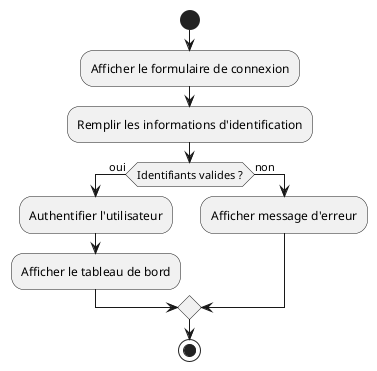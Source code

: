 
@startuml LoginActivity
start
:Afficher le formulaire de connexion;
:Remplir les informations d'identification;
if (Identifiants valides ?) then (oui)
    :Authentifier l'utilisateur;
    :Afficher le tableau de bord;
else (non)
    :Afficher message d'erreur;
endif
stop
@enduml